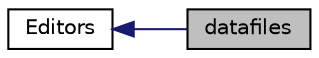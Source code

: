 digraph structs
{
  edge [fontname="Helvetica",fontsize="10",labelfontname="Helvetica",labelfontsize="10"];
  node [fontname="Helvetica",fontsize="10",shape=record];
  rankdir=LR;
  Node0 [label="datafiles",height=0.2,width=0.4,color="black", fillcolor="grey75", style="filled" fontcolor="black"];
  Node1 [label="Editors",height=0.2,width=0.4,color="black", fillcolor="white", style="filled",URL="$d5/d20/group__editors.html"];
  Node1->Node0 [shape=plaintext, color="midnightblue", dir="back", style="solid"];
}
